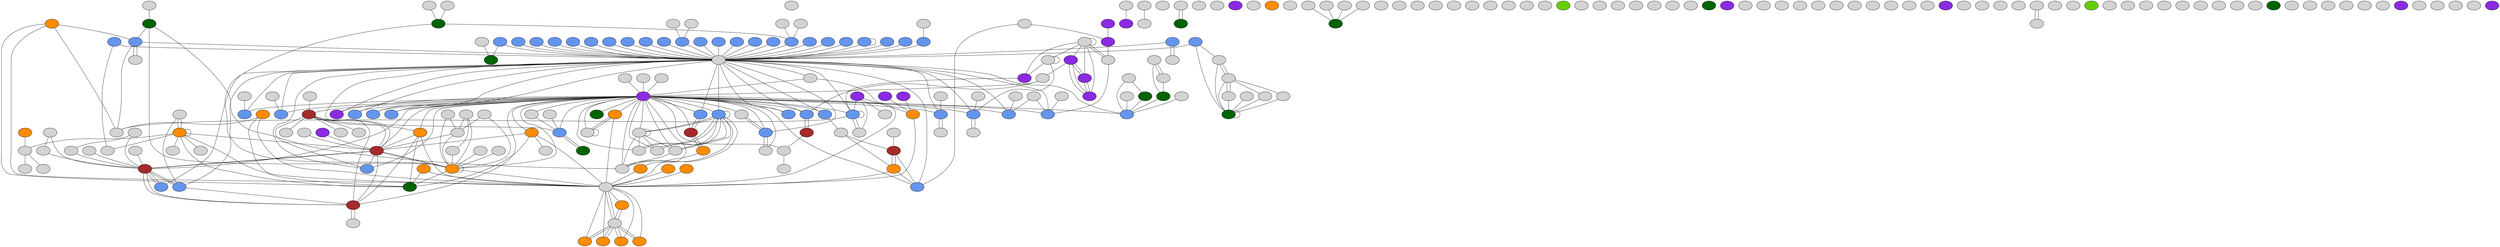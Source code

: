 graph MyWebKB {

	// Page nodes
	subgraph Pages {
		node[style=filled label=""]
		httpwwwcsutexaseduusersxfeng[fillcolor=cornflowerblue tooltip="httpwwwcsutexaseduusersxfeng (student)"]
		httpccwfccutexaseduignasigandiahtml[ tooltip="httpccwfccutexaseduignasigandiahtml"]
		httpwwwutexaseduteamweb[ tooltip="httpwwwutexaseduteamweb"]
		httpwwwcsutexaseduuserslin[fillcolor=darkorange tooltip="httpwwwcsutexaseduuserslin (faculty)"]
		httpwwwcsutexaseduusersdwipcspcsphtml[fillcolor=darkgreen tooltip="httpwwwcsutexaseduusersdwipcspcsphtml (course)"]
		httpwwwcsutexaseduusersrraj[fillcolor=cornflowerblue tooltip="httpwwwcsutexaseduusersrraj (student)"]
		httpwwwcsutexaseduusersdwipcsptashtml[ tooltip="httpwwwcsutexaseduusersdwipcsptashtml"]
		httpwwwhostccutexaseduresearchosp[ tooltip="httpwwwhostccutexaseduresearchosp"]
		httpwwwcsutexaseduuserssouther[fillcolor=blueviolet tooltip="httpwwwcsutexaseduuserssouther (department)"]
		httpwwwcsutexaseduusersmlitshtml[ tooltip="httpwwwcsutexaseduusersmlitshtml"]
		httpwwwcsutexaseduusersvlr[fillcolor=darkorange tooltip="httpwwwcsutexaseduusersvlr (faculty)"]
		httpwwwcsutexaseduuserskornerupquoteshtml[ tooltip="httpwwwcsutexaseduuserskornerupquoteshtml"]
		httpwwwcsutexaseduusersyufengjavahtml[ tooltip="httpwwwcsutexaseduusersyufengjavahtml"]
		httpwwwcsutexaseduuserscpgTempEstesterelhtml[ tooltip="httpwwwcsutexaseduuserscpgTempEstesterelhtml"]
		httpwwwcsutexaseduuserspawang[fillcolor=cornflowerblue tooltip="httpwwwcsutexaseduuserspawang (student)"]
		httpwwwcsutexaseduusersmlspeeduphtml[ tooltip="httpwwwcsutexaseduusersmlspeeduphtml"]
		httpwwwcsutexaseduusersdragoncsfantasm[ tooltip="httpwwwcsutexaseduusersdragoncsfantasm"]
		httpwwwcsutexaseduuserssawadaACLacldochtml[ tooltip="httpwwwcsutexaseduuserssawadaACLacldochtml"]
		httpwwwcsutexaseduuserszhuqingdancinghtml[ tooltip="httpwwwcsutexaseduuserszhuqingdancinghtml"]
		httpwwwcsutexaseduusersmlabstractshtml[ tooltip="httpwwwcsutexaseduusersmlabstractshtml"]
		httpwwwcsutexaseduusersxfengcstimetablehtml[ tooltip="httpwwwcsutexaseduusersxfengcstimetablehtml"]
		httpwwwcercutexasedu[fillcolor=blueviolet tooltip="httpwwwcercutexasedu (department)"]
		httpwwwcsutexaseduusersUTCSreportprofilessilberschatzhtml[fillcolor=darkorange tooltip="httpwwwcsutexaseduusersUTCSreportprofilessilberschatzhtml (faculty)"]
		httpwwwdlautexasedudeptsengl[fillcolor=blueviolet tooltip="httpwwwdlautexasedudeptsengl (department)"]
		httpwwwcsutexaseduusersdwipcsptalecdisschedulehtml[ tooltip="httpwwwcsutexaseduusersdwipcsptalecdisschedulehtml"]
		httpwwwcsutexaseduusersrhwang[fillcolor=cornflowerblue tooltip="httpwwwcsutexaseduusersrhwang (student)"]
		httpwwwcsutexaseduusersdahlin[fillcolor=darkorange tooltip="httpwwwcsutexaseduusersdahlin (faculty)"]
		httpwwwcsutexaseduusersnn[fillcolor=brown tooltip="httpwwwcsutexaseduusersnn (researchproject)"]
		httpwwwcsutexaseduusersshmavlsihtml[ tooltip="httpwwwcsutexaseduusersshmavlsihtml"]
		httpwwwcsutexaseduusersboyerstudentshtml[ tooltip="httpwwwcsutexaseduusersboyerstudentshtml"]
		httpwwwcsutexaseduusersUTCSreportprofilesjwerthhtml[fillcolor=darkorange tooltip="httpwwwcsutexaseduusersUTCSreportprofilesjwerthhtml (faculty)"]
		httputsccutexaseduyucoursesclientserverdirectoryhtml[ tooltip="httputsccutexaseduyucoursesclientserverdirectoryhtml"]
		httpwwwcsutexaseduusershyanbin[fillcolor=cornflowerblue tooltip="httpwwwcsutexaseduusershyanbin (student)"]
		httpwwwcsutexaseduusersdwipcspprogassnhtml[ tooltip="httpwwwcsutexaseduusersdwipcspprogassnhtml"]
		httpwwwcsutexaseduuserstaowanghtml[ tooltip="httpwwwcsutexaseduuserstaowanghtml"]
		httpwwwcsutexaseduusersmarkus[fillcolor=cornflowerblue tooltip="httpwwwcsutexaseduusersmarkus (student)"]
		httpwwwcsutexaseduusersdwipcsptaoffhrshtml[ tooltip="httpwwwcsutexaseduusersdwipcsptaoffhrshtml"]
		httpwwwcsutexaseduuserslamNRL[fillcolor=brown tooltip="httpwwwcsutexaseduuserslamNRL (researchproject)"]
		httpwwwcsutexaseduuserslavenderCSFalllecturesindexhtml[ tooltip="httpwwwcsutexaseduuserslavenderCSFalllecturesindexhtml"]
		httpwwwcsutexaseduuserslavenderCSFallhomeworkindexhtml[ tooltip="httpwwwcsutexaseduuserslavenderCSFallhomeworkindexhtml"]
		httpwwwcsutexasedudocsprogramshtml[ tooltip="httpwwwcsutexasedudocsprogramshtml"]
		httpwwwhostutexasedumapsmainoverview[ tooltip="httpwwwhostutexasedumapsmainoverview"]
		httpwwwcsutexaseduuserskharker[fillcolor=cornflowerblue tooltip="httpwwwcsutexaseduuserskharker (student)"]
		httpwwwcsutexaseduuserssyu[fillcolor=cornflowerblue tooltip="httpwwwcsutexaseduuserssyu (student)"]
		httpwwwcsutexaseduusershewett[fillcolor=cornflowerblue tooltip="httpwwwcsutexaseduusershewett (student)"]
		httpwwwcsutexaseduuserssvkakkad[fillcolor=cornflowerblue tooltip="httpwwwcsutexaseduuserssvkakkad (student)"]
		httpwwwcsutexaseduusersnnpagesconferencesconferenceshtml[ tooltip="httpwwwcsutexaseduusersnnpagesconferencesconferenceshtml"]
		httpwwwcsutexaseduuserspsp[fillcolor=brown tooltip="httpwwwcsutexaseduuserspsp (researchproject)"]
		httpwwwcsutexaseduusersml[fillcolor=brown tooltip="httpwwwcsutexaseduusersml (researchproject)"]
		httpwwwcsutexaseduusersclsy[fillcolor=cornflowerblue tooltip="httpwwwcsutexaseduusersclsy (student)"]
		httpwwwcsutexaseduusersnovakcskasghtml[ tooltip="httpwwwcsutexaseduusersnovakcskasghtml"]
		httpwwwticamutexasedu[fillcolor=blueviolet tooltip="httpwwwticamutexasedu (department)"]
		httpwwwcsutexaseduusersshma[fillcolor=cornflowerblue tooltip="httpwwwcsutexaseduusersshma (student)"]
		httpwwwcsutexaseduusersoguer[fillcolor=blueviolet tooltip="httpwwwcsutexaseduusersoguer (department)"]
		httpwwwcsutexaseduusersjyluochinesescenerysceneryhtml[ tooltip="httpwwwcsutexaseduusersjyluochinesescenerysceneryhtml"]
		httpwwwcsutexasedudocspublicationshtml[ tooltip="httpwwwcsutexasedudocspublicationshtml"]
		httpwwwcsutexaseduusersschwartzprojhtm[ tooltip="httpwwwcsutexaseduusersschwartzprojhtm"]
		httpwwwcsutexaseduuserssfkaplan[fillcolor=cornflowerblue tooltip="httpwwwcsutexaseduuserssfkaplan (student)"]
		httpwwwcsutexaseduusersrvdgbookhtml[ tooltip="httpwwwcsutexaseduusersrvdgbookhtml"]
		httpwwwcsutexaseduusersUTCSreportprofilesjeneveinhtml[fillcolor=darkorange tooltip="httpwwwcsutexaseduusersUTCSreportprofilesjeneveinhtml (faculty)"]
		httpwwwcsutexaseduusersbhanu[fillcolor=cornflowerblue tooltip="httpwwwcsutexaseduusersbhanu (student)"]
		httpwwwcsutexaseduuserszhouxiao[fillcolor=cornflowerblue tooltip="httpwwwcsutexaseduuserszhouxiao (student)"]
		httpwwwcsutexaseduusersmwbarnesTypeMappinghtml[ tooltip="httpwwwcsutexaseduusersmwbarnesTypeMappinghtml"]
		httpwwwhostccutexaseduadministrative[fillcolor=blueviolet tooltip="httpwwwhostccutexaseduadministrative (department)"]
		httpwwwcsutexaseduusersUTCSreportprofilesdijkstrahtml[fillcolor=darkorange tooltip="httpwwwcsutexaseduusersUTCSreportprofilesdijkstrahtml (faculty)"]
		httpwwwcsutexaseduuserslandrum[fillcolor=cornflowerblue tooltip="httpwwwcsutexaseduuserslandrum (student)"]
		httpwwwcsutexaseduuserskuipers[fillcolor=darkorange tooltip="httpwwwcsutexaseduuserskuipers (faculty)"]
		httpwwwcsutexasedudocspersonalhtml[ tooltip="httpwwwcsutexasedudocspersonalhtml"]
		httpwwwcsutexaseduusersyschoecgilsksa[ tooltip="httpwwwcsutexaseduusersyschoecgilsksa"]
		httpwwwcsutexaseduusershaizhoumovieshtml[ tooltip="httpwwwcsutexaseduusershaizhoumovieshtml"]
		httpwwwcsutexaseduusersemery[fillcolor=cornflowerblue tooltip="httpwwwcsutexaseduusersemery (student)"]
		httpwwwcsutexaseduuserskornerupcspohlexamples[ tooltip="httpwwwcsutexaseduuserskornerupcspohlexamples"]
		httpwwwcsutexaseduusersUTCSreportprofilesadalehtml[fillcolor=darkorange tooltip="httpwwwcsutexaseduusersUTCSreportprofilesadalehtml (faculty)"]
		httpwwwcsutexaseduusersqrroboticshtml[ tooltip="httpwwwcsutexaseduusersqrroboticshtml"]
		httpwwwutexasedugeneral[ tooltip="httpwwwutexasedugeneral"]
		httpwwwcsutexaseduuserswyleemyphdproposalabstracthtml[ tooltip="httpwwwcsutexaseduuserswyleemyphdproposalabstracthtml"]
		httpwwwcsutexaseduusersccp[fillcolor=cornflowerblue tooltip="httpwwwcsutexaseduusersccp (student)"]
		httpwwwcsutexaseduusersailab[fillcolor=brown tooltip="httpwwwcsutexaseduusersailab (researchproject)"]
		httpwwwcsutexaseduusersdragoncs[fillcolor=darkgreen tooltip="httpwwwcsutexaseduusersdragoncs (course)"]
		httpwwwcsutexasedudocsprofhtml[ tooltip="httpwwwcsutexasedudocsprofhtml"]
		httpwwwcsutexaseduusersrvdgstudentshtml[ tooltip="httpwwwcsutexaseduusersrvdgstudentshtml"]
		httpwwwcsutexaseduusersgunnelsOctindexhtml[ tooltip="httpwwwcsutexaseduusersgunnelsOctindexhtml"]
		httpwwwcsutexaseduuserschaputresumehtml[ tooltip="httpwwwcsutexaseduuserschaputresumehtml"]
		httpwwwcsutexaseduusersrvdgworkshophtml[ tooltip="httpwwwcsutexaseduusersrvdgworkshophtml"]
		httpwwwcsutexaseduuserskharkervitahtml[ tooltip="httpwwwcsutexaseduuserskharkervitahtml"]
		httpwwwcsutexaseduusersbrowne[fillcolor=darkorange tooltip="httpwwwcsutexaseduusersbrowne (faculty)"]
		httpwwwcsutexaseduuserscthomp[fillcolor=cornflowerblue tooltip="httpwwwcsutexaseduuserscthomp (student)"]
		httpwwwcsutexaseduusersndale[fillcolor=darkorange tooltip="httpwwwcsutexaseduusersndale (faculty)"]
		httpwwwcsutexaseduusersnovakcsturninhtml[ tooltip="httpwwwcsutexaseduusersnovakcsturninhtml"]
		httpwwwarlututexaseduitgwwwhomehtml[fillcolor=blueviolet tooltip="httpwwwarlututexaseduitgwwwhomehtml (department)"]
		httpwwwcsutexaseduusersnovakcsasghtml[ tooltip="httpwwwcsutexaseduusersnovakcsasghtml"]
		httpwwwcsutexaseduusersjbc[fillcolor=chartreuse3 tooltip="httpwwwcsutexaseduusersjbc (staff)"]
		httpwwwcsutexaseduusersrdbcsT[fillcolor=darkgreen tooltip="httpwwwcsutexaseduusersrdbcsT (course)"]
		httpwwwcsutexaseduusersnlacq[fillcolor=brown tooltip="httpwwwcsutexaseduusersnlacq (researchproject)"]
		httpwwwcsutexaseduuserskincaid[fillcolor=darkorange tooltip="httpwwwcsutexaseduuserskincaid (faculty)"]
		httpwwwmautexaseduusersbshultsATPvisitorshtml[ tooltip="httpwwwmautexaseduusersbshultsATPvisitorshtml"]
		httpwwwcsutexaseduusersnnstatsreportsindexhtml[ tooltip="httpwwwcsutexaseduusersnnstatsreportsindexhtml"]
		httpwwwcsutexaseduuserslavenderCS[fillcolor=darkgreen tooltip="httpwwwcsutexaseduuserslavenderCS (course)"]
		httpwwwcsutexaseduusersnovakphysicshtml[ tooltip="httpwwwcsutexaseduusersnovakphysicshtml"]
		httpwwwcsutexaseduusersybliu[fillcolor=cornflowerblue tooltip="httpwwwcsutexaseduusersybliu (student)"]
		httpwwwcsutexaseduusersdionisisexamplehtml[ tooltip="httpwwwcsutexaseduusersdionisisexamplehtml"]
		httpwwwcsutexaseduusersalmstrummypagesmentoringhtml[ tooltip="httpwwwcsutexaseduusersalmstrummypagesmentoringhtml"]
		httpwwwcsutexaseduuserscadsynthesishtml[ tooltip="httpwwwcsutexaseduuserscadsynthesishtml"]
		httpwwwcsutexaseduuserswyleeRobotGroupindexhtml[ tooltip="httpwwwcsutexaseduuserswyleeRobotGroupindexhtml"]
		httpwwwcsutexaseduuserscpgRTS[fillcolor=brown tooltip="httpwwwcsutexaseduuserscpgRTS (researchproject)"]
		httpwwwcsutexaseduusersnovakcgiunitsdemo[ tooltip="httpwwwcsutexaseduusersnovakcgiunitsdemo"]
		httpwwwcsutexaseduuserssuzycsptestroomhtml[ tooltip="httpwwwcsutexaseduuserssuzycsptestroomhtml"]
		httpwwwcsutexaseduusersdwipcsplectureshtml[ tooltip="httpwwwcsutexaseduusersdwipcsplectureshtml"]
		httpwwwcsutexaseduusersqrwhatsnewhtml[ tooltip="httpwwwcsutexaseduusersqrwhatsnewhtml"]
		httpwwwcsutexaseduusersmarcoabstracthtml[ tooltip="httpwwwcsutexaseduusersmarcoabstracthtml"]
		httpwwwcsutexaseduuserswyleerkretahtml[ tooltip="httpwwwcsutexaseduuserswyleerkretahtml"]
		httpwwwcsutexaseduuserswyleeguitarshtml[ tooltip="httpwwwcsutexaseduuserswyleeguitarshtml"]
		httpwwwcsutexaseduuserswyleeroverdescriptionhtml[ tooltip="httpwwwcsutexaseduuserswyleeroverdescriptionhtml"]
		httpwwwcsutexaseduuserswilsoncshtml[fillcolor=darkgreen tooltip="httpwwwcsutexaseduuserswilsoncshtml (course)"]
		httpwwwcsutexaseduusersgajit[fillcolor=cornflowerblue tooltip="httpwwwcsutexaseduusersgajit (student)"]
		httpwwwphutexasedu[fillcolor=blueviolet tooltip="httpwwwphutexasedu (department)"]
		httpwwwcsutexaseduuserskuipersagentshtml[ tooltip="httpwwwcsutexaseduuserskuipersagentshtml"]
		httpwwwcsutexaseduusershqliumyselfhtml[ tooltip="httpwwwcsutexaseduusershqliumyselfhtml"]
		httpwwwcsutexaseduusersmldolphinhtml[ tooltip="httpwwwcsutexaseduusersmldolphinhtml"]
		httpwwwcsutexaseduusersboyerplaceshtml[ tooltip="httpwwwcsutexaseduusersboyerplaceshtml"]
		httpwwwcsutexasedudocsuniversityhtml[ tooltip="httpwwwcsutexasedudocsuniversityhtml"]
		httpwwwmautexaseduusersbshults[ tooltip="httpwwwmautexaseduusersbshults"]
		httpwwwcsutexaseduuserslamNRLnetworksecurityhtml[ tooltip="httpwwwcsutexaseduuserslamNRLnetworksecurityhtml"]
		httpwwwcsutexaseduusersschwartzsoftwarehtm[ tooltip="httpwwwcsutexaseduusersschwartzsoftwarehtm"]
		httpwwwcsutexasedu[fillcolor=blueviolet tooltip="httpwwwcsutexasedu (department)"]
		httpwwwcsutexaseduusersxguoPhoto[ tooltip="httpwwwcsutexaseduusersxguoPhoto"]
		httpwwwcsutexaseduusersjadaircompoundhtml[ tooltip="httpwwwcsutexaseduusersjadaircompoundhtml"]
		httpwwwcsutexaseduusersyufengcshtml[fillcolor=darkgreen tooltip="httpwwwcsutexaseduusersyufengcshtml (course)"]
		httpwwwcsutexaseduusersagapito[fillcolor=cornflowerblue tooltip="httpwwwcsutexaseduusersagapito (student)"]
		httpdpwebdputexasedulibutnetcat[ tooltip="httpdpwebdputexasedulibutnetcat"]
		httpwwwcsutexaseduusersyau[fillcolor=cornflowerblue tooltip="httpwwwcsutexaseduusersyau (student)"]
		httpwwwcsutexaseduusersdhs[fillcolor=cornflowerblue tooltip="httpwwwcsutexaseduusersdhs (student)"]
		httpwwwcsutexaseduusersshmactlhtml[ tooltip="httpwwwcsutexaseduusersshmactlhtml"]
		httpwwwcsutexaseduusersestlinpubshtml[ tooltip="httpwwwcsutexaseduusersestlinpubshtml"]
		httpwwwcsutexaseduusersmarkjzentimerhtml[ tooltip="httpwwwcsutexaseduusersmarkjzentimerhtml"]
		httpwwwcsutexaseduusershqliufunhtml[ tooltip="httpwwwcsutexaseduusershqliufunhtml"]
		httpwwwcsutexaseduusersbayardo[fillcolor=cornflowerblue tooltip="httpwwwcsutexaseduusersbayardo (student)"]
		httpwwwcsutexaseduuserschuang[fillcolor=cornflowerblue tooltip="httpwwwcsutexaseduuserschuang (student)"]
		httpwwwcsutexaseduusersckwong[fillcolor=cornflowerblue tooltip="httpwwwcsutexaseduusersckwong (student)"]
		httpwwwcsutexaseduusersdastuartdashtml[ tooltip="httpwwwcsutexaseduusersdastuartdashtml"]
		httpwwwcsutexaseduusersshenoypapershtml[ tooltip="httpwwwcsutexaseduusersshenoypapershtml"]
		httpwwwcsutexaseduusersnovak[fillcolor=darkorange tooltip="httpwwwcsutexaseduusersnovak (faculty)"]
		httpwwwticamutexaseduGroupsCompositesindexhtml[ tooltip="httpwwwticamutexaseduGroupsCompositesindexhtml"]
		httpwwwcsutexaseduusersngkinterestshtml[ tooltip="httpwwwcsutexaseduusersngkinterestshtml"]
		httpwwwcsutexaseduusersrrajmischtml[ tooltip="httpwwwcsutexaseduusersrrajmischtml"]
		httpwwwcsutexaseduuserslamNRLmembershtml[ tooltip="httpwwwcsutexaseduuserslamNRLmembershtml"]
		httpwwwcsutexaseduuserseremolin[fillcolor=cornflowerblue tooltip="httpwwwcsutexaseduuserseremolin (student)"]
		httpwwwcsutexaseduuserslavenderstlindexhtml[ tooltip="httpwwwcsutexaseduuserslavenderstlindexhtml"]
		httpwwwcsutexaseduuserstumlinreshtml[ tooltip="httpwwwcsutexaseduuserstumlinreshtml"]
		httpwwwcsutexaseduusersson[fillcolor=cornflowerblue tooltip="httpwwwcsutexaseduusersson (student)"]
		httpwwwcsutexaseduusersboyercoursesbackupformalmethodshtml[ tooltip="httpwwwcsutexaseduusersboyercoursesbackupformalmethodshtml"]
		httpwwwcsutexasedudocsgradhtml[ tooltip="httpwwwcsutexasedudocsgradhtml"]
		httpwwwhostccutexasedunew[fillcolor=blueviolet tooltip="httpwwwhostccutexasedunew (department)"]
		httpwwwcsutexaseduusersnovakcskhtml[fillcolor=darkgreen tooltip="httpwwwcsutexaseduusersnovakcskhtml (course)"]
		httpwwwcsutexaseduuserssammycgispyonme[ tooltip="httpwwwcsutexaseduuserssammycgispyonme"]
		httpwwwcsutexaseduusersfussell[fillcolor=darkorange tooltip="httpwwwcsutexaseduusersfussell (faculty)"]
		httpwwwcsutexaseduuserssammy[fillcolor=cornflowerblue tooltip="httpwwwcsutexaseduuserssammy (student)"]
		httpwwwactlabutexasedu[fillcolor=blueviolet tooltip="httpwwwactlabutexasedu (department)"]
		httpwwwutexasedustudentslcm[fillcolor=blueviolet tooltip="httpwwwutexasedustudentslcm (department)"]
		httpwwwcsutexaseduusersrvdgconferencehtml[ tooltip="httpwwwcsutexaseduusersrvdgconferencehtml"]
		httpwwwcsutexaseduusershaizhoujobshtml[ tooltip="httpwwwcsutexaseduusershaizhoujobshtml"]
		httpwwwcsutexaseduusersvipin[fillcolor=cornflowerblue tooltip="httpwwwcsutexaseduusersvipin (student)"]
		httpwwwcsutexaseduusersndalestudenthtm[ tooltip="httpwwwcsutexaseduusersndalestudenthtm"]
		httpwwwcsutexaseduusersmarkng[fillcolor=cornflowerblue tooltip="httpwwwcsutexaseduusersmarkng (student)"]
		httpwwwcsutexaseduuserslam[fillcolor=darkorange tooltip="httpwwwcsutexaseduuserslam (faculty)"]
		httpwwwcsutexaseduusersvl[fillcolor=darkorange tooltip="httpwwwcsutexaseduusersvl (faculty)"]
		httpwwwcsutexaseduuserslavenderCSsocketindexhtml[ tooltip="httpwwwcsutexaseduuserslavenderCSsocketindexhtml"]
		httpwwwcsutexaseduuserswkmak[fillcolor=cornflowerblue tooltip="httpwwwcsutexaseduuserswkmak (student)"]
		httpwwwcsutexaseduuserschaputinterhtml[ tooltip="httpwwwcsutexaseduuserschaputinterhtml"]
		httpwwwcsutexaseduusersnovakcgivipdemo[ tooltip="httpwwwcsutexaseduusersnovakcgivipdemo"]
		httpcismbusutexaseducoursebaruafallcoursehtml[ tooltip="httpcismbusutexaseducoursebaruafallcoursehtml"]
		httpwwwcsutexaseduusersUTCSreportprofilesbrumfieldhtml[fillcolor=darkorange tooltip="httpwwwcsutexaseduusersUTCSreportprofilesbrumfieldhtml (faculty)"]
		httpwwwcsutexaseduusersnovakcgilispserver[ tooltip="httpwwwcsutexaseduusersnovakcgilispserver"]
		httpwwwcsutexaseduuserscorrel[fillcolor=cornflowerblue tooltip="httpwwwcsutexaseduuserscorrel (student)"]
		httpwwwcsutexaseduusersmoriarty[fillcolor=cornflowerblue tooltip="httpwwwcsutexaseduusersmoriarty (student)"]
		httpwwwcsutexaseduusersdionisismmdindexhtml[ tooltip="httpwwwcsutexaseduusersdionisismmdindexhtml"]
		httpwwwcsutexaseduusersalmstrumclassescsfall[fillcolor=darkgreen tooltip="httpwwwcsutexaseduusersalmstrumclassescsfall (course)"]
		httpwwwcsutexaseduuserssuzycspproglabhtml[ tooltip="httpwwwcsutexaseduuserssuzycspproglabhtml"]
		httpwwwcsutexaseduuserskharkerinfohtml[ tooltip="httpwwwcsutexaseduuserskharkerinfohtml"]
		httpwwwcsutexaseduusersnovakcgidrawdemo[ tooltip="httpwwwcsutexaseduusersnovakcgidrawdemo"]
		httpwwwcsutexaseduuserszhuqinginternethtml[ tooltip="httpwwwcsutexaseduuserszhuqinginternethtml"]
		httpwwwcsutexaseduuserszhuqingbeijinghtml[ tooltip="httpwwwcsutexaseduuserszhuqingbeijinghtml"]
		httpmochaeceutexasedugustavo[ tooltip="httpmochaeceutexasedugustavo"]
		httpwwwhostotsutexaseduethernetethernethomehtml[ tooltip="httpwwwhostotsutexaseduethernetethernethomehtml"]
		httpwwwcsutexaseduuserspkn[fillcolor=chartreuse3 tooltip="httpwwwcsutexaseduuserspkn (staff)"]
		httpwwwcsutexaseduusersxfengcscshtml[fillcolor=darkgreen tooltip="httpwwwcsutexaseduusersxfengcscshtml (course)"]
		httpwwwcsutexaseduusersnovakcshtml[fillcolor=darkgreen tooltip="httpwwwcsutexaseduusersnovakcshtml (course)"]
		httpwwwcsutexaseduusersemmawu[fillcolor=cornflowerblue tooltip="httpwwwcsutexaseduusersemmawu (student)"]
		httpwwwcsutexaseduusershqliucshtml[fillcolor=darkgreen tooltip="httpwwwcsutexaseduusershqliucshtml (course)"]
		httpwwwcsutexaseduusersnlacqproppapershtml[ tooltip="httpwwwcsutexaseduusersnlacqproppapershtml"]
		httpwwwcsutexaseduusersluxuecshtml[ tooltip="httpwwwcsutexaseduusersluxuecshtml"]
		httpwwwcsutexaseduusersfusselllabhtml[ tooltip="httpwwwcsutexaseduusersfusselllabhtml"]
		httpwwwcsutexaseduusersalmstrumcsedwelcomehtml[ tooltip="httpwwwcsutexaseduusersalmstrumcsedwelcomehtml"]
		httpwwwmautexaseduusersghrist[ tooltip="httpwwwmautexaseduusersghrist"]
		httpwwwcsutexasedudocsalumnihtml[ tooltip="httpwwwcsutexasedudocsalumnihtml"]
		httpwwwcsutexaseduusersnovakunitshtml[ tooltip="httpwwwcsutexaseduusersnovakunitshtml"]
		httpwwwcsutexaseduusershiep[fillcolor=cornflowerblue tooltip="httpwwwcsutexaseduusershiep (student)"]
		httpwwwcsutexaseduusersmlneitherhtml[ tooltip="httpwwwcsutexaseduusersmlneitherhtml"]
		httpwwwcsutexaseduusersdahlinClassesWebOSreadinghtml[ tooltip="httpwwwcsutexaseduusersdahlinClassesWebOSreadinghtml"]
		httpwwwcsutexaseduuserszhuqingchinahtml[ tooltip="httpwwwcsutexaseduuserszhuqingchinahtml"]
		httpwwwcsutexaseduuserssakcrechtml[ tooltip="httpwwwcsutexaseduuserssakcrechtml"]
		httpwwwcsutexaseduusersnnpagesalumnialumnihtml[ tooltip="httpwwwcsutexaseduusersnnpagesalumnialumnihtml"]
		httpwwwcsutexaseduusersmarkjpapershtml[ tooltip="httpwwwcsutexaseduusersmarkjpapershtml"]
		httpwwwcsutexaseduusersnovakpapershtml[ tooltip="httpwwwcsutexaseduusersnovakpapershtml"]
		httpwwwhostccutexaseduresearchpropdevindexhtml[fillcolor=blueviolet tooltip="httpwwwhostccutexaseduresearchpropdevindexhtml (department)"]
		httpwwwdlautexasedudeptsphilosophyfacultycauseymainhtml[ tooltip="httpwwwdlautexasedudeptsphilosophyfacultycauseymainhtml"]
		httpwwwcsutexaseduusersrtandfrhtml[ tooltip="httpwwwcsutexaseduusersrtandfrhtml"]
		httpwwwcsutexaseduusersnnpagesarchivesarchiveshtml[ tooltip="httpwwwcsutexaseduusersnnpagesarchivesarchiveshtml"]
		ftpftpcsutexasedupubgarbage[ tooltip="ftpftpcsutexasedupubgarbage"]
		httpwwwcsutexaseduuserskorneruparianerephtml[ tooltip="httpwwwcsutexaseduuserskorneruparianerephtml"]
		httpwwwcsutexaseduusersvlteachingdescriptionLhtml[ tooltip="httpwwwcsutexaseduusersvlteachingdescriptionLhtml"]
		httpwwwcsutexaseduusershewettlocatehtml[ tooltip="httpwwwcsutexaseduusershewettlocatehtml"]
		httpwwwcsutexaseduuserssriram[fillcolor=cornflowerblue tooltip="httpwwwcsutexaseduuserssriram (student)"]
		httpwwwcsutexaseduusershqliu[fillcolor=cornflowerblue tooltip="httpwwwcsutexaseduusershqliu (student)"]
		httpccwfccutexaseduhksa[ tooltip="httpccwfccutexaseduhksa"]
		httpwwwutexasedustudentorgs[fillcolor=blueviolet tooltip="httpwwwutexasedustudentorgs (department)"]
		httpwwwcsutexaseduuserschaputcatchhtml[ tooltip="httpwwwcsutexaseduuserschaputcatchhtml"]
		httpwwwcsutexaseduusersecamahor[fillcolor=cornflowerblue tooltip="httpwwwcsutexaseduusersecamahor (student)"]
		httpwwwcsutexaseduusersmooneyai[fillcolor=darkgreen tooltip="httpwwwcsutexaseduusersmooneyai (course)"]
		httpwwwcsutexaseduusersmltheoryrevhtml[ tooltip="httpwwwcsutexaseduusersmltheoryrevhtml"]
		httpwwwcsutexaseduuserssfkaplancshtml[ tooltip="httpwwwcsutexaseduuserssfkaplancshtml"]
		httpwwwcsutexaseduusersotu[fillcolor=cornflowerblue tooltip="httpwwwcsutexaseduusersotu (student)"]
		httpwwwcsutexaseduusersmarkjsomersethtml[ tooltip="httpwwwcsutexaseduusersmarkjsomersethtml"]
		httpwwwcsutexaseduuserslorenzoprivateMariamariahtml[ tooltip="httpwwwcsutexaseduuserslorenzoprivateMariamariahtml"]
		httpwwwhostccutexasedusearch[fillcolor=blueviolet tooltip="httpwwwhostccutexasedusearch (department)"]
		httpwwwcsutexaseduuserstaowang[fillcolor=cornflowerblue tooltip="httpwwwcsutexaseduuserstaowang (student)"]
		httpwwwcsutexaseduuserssowmya[fillcolor=cornflowerblue tooltip="httpwwwcsutexaseduuserssowmya (student)"]
		httpwwwcsutexaseduusersUTCSreportprofilesbledsoehtml[fillcolor=darkorange tooltip="httpwwwcsutexaseduusersUTCSreportprofilesbledsoehtml (faculty)"]
		httpwwwmautexaseduusersbshultsATPbledsoestudshtml[ tooltip="httpwwwmautexaseduusersbshultsATPbledsoestudshtml"]
		httpwwwcsutexaseduuserskharkerradiohtml[ tooltip="httpwwwcsutexaseduuserskharkerradiohtml"]
		httpwwwcsutexaseduuserssriramothersiteshtml[ tooltip="httpwwwcsutexaseduuserssriramothersiteshtml"]
		httpwwwcsutexaseduusersmarkngpointshtml[ tooltip="httpwwwcsutexaseduusersmarkngpointshtml"]
		httpwwwcsutexaseduuserssyuresumehtml[ tooltip="httpwwwcsutexaseduuserssyuresumehtml"]
		httpwwwcsutexaseduuserssuzycspindexhtml[fillcolor=darkgreen tooltip="httpwwwcsutexaseduuserssuzycspindexhtml (course)"]
		httpwwwcsutexaseduuserskharkerlinuxhtml[ tooltip="httpwwwcsutexaseduuserskharkerlinuxhtml"]
		httpwwwcsutexaseduusershaizhou[fillcolor=cornflowerblue tooltip="httpwwwcsutexaseduusershaizhou (student)"]
		httpwwwcsutexaseduusersnovakcsexamhtml[ tooltip="httpwwwcsutexaseduusersnovakcsexamhtml"]
		httpwwwcsutexaseduusersristo[fillcolor=darkorange tooltip="httpwwwcsutexaseduusersristo (faculty)"]
		httpwwwhostccutexaseduresearchvpnewshtml[ tooltip="httpwwwhostccutexaseduresearchvpnewshtml"]
		httpwwwcsutexaseduuserslesssloganhtml[ tooltip="httpwwwcsutexaseduuserslesssloganhtml"]
		httpwwwcsutexaseduusersmadhukar[fillcolor=cornflowerblue tooltip="httpwwwcsutexaseduusersmadhukar (student)"]
		httpwwwutexaseduconsnsplace[ tooltip="httpwwwutexaseduconsnsplace"]
		httpwwwcsutexaseduusersnimarresumehtml[ tooltip="httpwwwcsutexaseduusersnimarresumehtml"]
		httpwwwcsutexaseduusersanthony[fillcolor=cornflowerblue tooltip="httpwwwcsutexaseduusersanthony (student)"]
		httpwwwcsutexaseduusersdwipcspprogsolhtml[ tooltip="httpwwwcsutexaseduusersdwipcspprogsolhtml"]
		httpwwwcsutexaseduusersUTCSreportprofiles[ tooltip="httpwwwcsutexaseduusersUTCSreportprofiles"]
		httpwwwcsutexaseduusersdane[fillcolor=cornflowerblue tooltip="httpwwwcsutexaseduusersdane (student)"]
		httpwwwcsutexaseduuserskharkerresumehtml[ tooltip="httpwwwcsutexaseduuserskharkerresumehtml"]
		httpwwwcsutexaseduuserslesspeoplehtml[ tooltip="httpwwwcsutexaseduuserslesspeoplehtml"]
		httpwwwcsutexaseduusersdwip[fillcolor=cornflowerblue tooltip="httpwwwcsutexaseduusersdwip (student)"]
		httputsccutexaseduhellasindexhtml[fillcolor=blueviolet tooltip="httputsccutexaseduhellasindexhtml (department)"]
		httpwwwcsutexaseduusersyufengmpegindexhtml[ tooltip="httpwwwcsutexaseduusersyufengmpegindexhtml"]
		httpwwwcsutexaseduusersjbednarpapershtml[ tooltip="httpwwwcsutexaseduusersjbednarpapershtml"]
		httpwwwcsutexaseduusersgunnelsNonTransposeindexhtml[ tooltip="httpwwwcsutexaseduusersgunnelsNonTransposeindexhtml"]
		httpwwwcsutexaseduusersyufeng[fillcolor=cornflowerblue tooltip="httpwwwcsutexaseduusersyufeng (student)"]
		httpwwwcsutexaseduuserslwerth[fillcolor=darkorange tooltip="httpwwwcsutexaseduuserslwerth (faculty)"]
		httpwwwcsutexaseduusersmisra[fillcolor=darkorange tooltip="httpwwwcsutexaseduusersmisra (faculty)"]
		httpwwwcsutexaseduusersluxue[fillcolor=cornflowerblue tooltip="httpwwwcsutexaseduusersluxue (student)"]
		httpwwwcsutexaseduusersrvdgschedulehtml[ tooltip="httpwwwcsutexaseduusersrvdgschedulehtml"]
		httpwwwutexasedumapsmainbuildingstayhtml[fillcolor=blueviolet tooltip="httpwwwutexasedumapsmainbuildingstayhtml (department)"]
		httpwwwcsutexaseduusersyufengwinhtml[ tooltip="httpwwwcsutexaseduusersyufengwinhtml"]
		httpwwwcsutexaseduusersqrpapersQRhtml[ tooltip="httpwwwcsutexaseduusersqrpapersQRhtml"]
		httpwwwcsutexaseduusershewettresearchhtml[ tooltip="httpwwwcsutexaseduusershewettresearchhtml"]
		httpwwwcsutexaseduuserstwangcsg[ tooltip="httpwwwcsutexaseduuserstwangcsg"]
		httpwwwcsutexaseduuserssfkaplanpgphtml[ tooltip="httpwwwcsutexaseduuserssfkaplanpgphtml"]
		httpwwwmautexasedu[fillcolor=blueviolet tooltip="httpwwwmautexasedu (department)"]
		httpwwwcsutexaseduusersdastuartplacesvideohtml[ tooltip="httpwwwcsutexaseduusersdastuartplacesvideohtml"]
	}

	// LinkTo edges
	httpwwwcsutexaseduusersvl--httpwwwcsutexaseduusersrdbcsT
	httpwwwcsutexaseduuserstaowang--httpwwwcsutexasedudocsgradhtml
	httpwwwcsutexaseduusersvlr--httpwwwcsutexasedudocsprofhtml
	httpwwwticamutexaseduGroupsCompositesindexhtml--httpwwwcsutexaseduusersemery
	httpwwwhostutexasedumapsmainoverview--httpwwwhostutexasedumapsmainoverview
	httpwwwcsutexaseduusersfussell--httpwwwcsutexasedudocsprofhtml
	httpwwwcercutexasedu--httpwwwcsutexaseduusersfussell
	httpwwwcsutexasedu--httpwwwcsutexaseduuserssyu
	httpwwwcsutexaseduuserslandrum--httpwwwcsutexasedudocsgradhtml
	httpwwwcsutexasedu--httpwwwcsutexaseduusersmarkus
	httpwwwcsutexasedudocsprofhtml--httpwwwcsutexaseduusersUTCSreportprofiles
	httpwwwcsutexaseduusersdwipcsptaoffhrshtml--httpwwwcsutexaseduusersdwipcsptashtml
	httpwwwcsutexasedudocsprofhtml--httpwwwcsutexaseduusersUTCSreportprofilessilberschatzhtml
	httpwwwcsutexaseduusersnovakcshtml--httpwwwcsutexaseduusersnovak
	httpwwwcsutexasedudocsprofhtml--httpwwwcsutexasedudocspersonalhtml
	httpwwwcsutexaseduusersailab--httpwwwcsutexaseduusersnlacq
	httpwwwcsutexaseduuserskuipers--httpwwwcsutexaseduuserskuipers
	httpwwwcsutexaseduuserssuzycspproglabhtml--httpwwwcsutexaseduuserssuzycsptestroomhtml
	httpwwwcsutexasedu--httpwwwcsutexaseduuserssriram
	httpwwwcsutexaseduusersristo--httpwwwcsutexaseduusersnlacq
	httpwwwcsutexaseduusersdwipcsptalecdisschedulehtml--httpwwwcsutexaseduusersdwipcsptashtml
	httpwwwcsutexasedudocspublicationshtml--httpwwwcsutexasedu
	httpwwwcsutexaseduuserslin--httpwwwcsutexasedudocsprofhtml
	httpwwwcsutexasedu--httpwwwcsutexaseduusersccp
	httpwwwhostccutexasedusearch--httpwwwhostccutexaseduadministrative
	httpwwwcsutexaseduuserssfkaplan--httpwwwcsutexasedudocsgradhtml
	httpwwwcsutexaseduusersmarkngpointshtml--httpwwwcsutexaseduusersmarkng
	httpwwwcsutexaseduusersnn--httpwwwcsutexaseduusersnnpagesarchivesarchiveshtml
	httpwwwcsutexaseduusersdwip--httpwwwcsutexasedudocsgradhtml
	httpwwwcsutexaseduusersnovak--httpwwwcsutexaseduusersnovak
	httpwwwcsutexaseduusersmldolphinhtml--httpwwwcsutexaseduusersml
	httpwwwcsutexaseduuserskharker--httpwwwcsutexaseduuserskharkerinfohtml
	httpwwwcsutexaseduuserssammy--httpwwwcsutexasedudocsgradhtml
	httpwwwcsutexaseduusersrraj--httpwwwcsutexasedudocsgradhtml
	httpwwwcsutexaseduusersnovakpapershtml--httpwwwcsutexaseduusersnovakphysicshtml
	httpwwwcsutexaseduusersnovakcshtml--httpwwwcsutexaseduusershiep
	httpwwwcsutexaseduuserspsp--httpwwwcsutexaseduusersmarkus
	httpwwwcsutexaseduuserskuipers--httpwwwcsutexaseduusersqrroboticshtml
	httpwwwcsutexaseduuserslin--httpwwwcsutexaseduuserssammy
	httpwwwcsutexaseduusersUTCSreportprofilesjeneveinhtml--httpwwwcsutexaseduusersUTCSreportprofiles
	httpwwwcsutexaseduusersyufengwinhtml--httpwwwcsutexaseduusersyufeng
	httpwwwcsutexaseduuserssfkaplan--httpwwwcsutexaseduuserssfkaplancshtml
	httpwwwcsutexaseduuserskuipersagentshtml--httpwwwcsutexaseduuserscthomp
	httpwwwcsutexaseduuserssfkaplancshtml--httpwwwcsutexaseduuserssfkaplan
	httpwwwcsutexaseduuserseremolin--httpwwwcsutexaseduusersqrroboticshtml
	httpwwwcsutexaseduuserskharkerinfohtml--httpwwwcsutexaseduuserskharkerresumehtml
	httpwwwcsutexaseduusersluxuecshtml--httpwwwcsutexaseduusersluxue
	httpwwwcsutexaseduusersmarkng--httpwwwcsutexaseduusersmarkngpointshtml
	httpwwwcsutexaseduusersmlabstractshtml--httpwwwcsutexaseduusersml
	httpwwwhostutexasedumapsmainoverview--httpwwwcsutexaseduuserssyu
	httpwwwcsutexaseduusersnovak--httpwwwcsutexaseduusersailab
	httpwwwcsutexaseduusershewettresearchhtml--httpwwwcsutexaseduusershewett
	httpwwwcsutexaseduusersnovakcgivipdemo--httpwwwcsutexaseduusersnovakphysicshtml
	httpwwwcsutexaseduusersbayardo--httpwwwcsutexasedudocsgradhtml
	httpwwwcsutexaseduusersrhwang--httpwwwcsutexaseduuserscpgRTS
	httpwwwcsutexaseduusersrrajmischtml--httpwwwcsutexaseduusersrraj
	httpwwwcsutexaseduusersdahlin--httpwwwcsutexaseduuserslesspeoplehtml
	httpwwwcsutexaseduuserskharker--httpwwwcsutexaseduuserskharker
	httpwwwcsutexasedu--httpwwwcsutexaseduusersndale
	httpwwwhostccutexaseduadministrative--httpwwwhostccutexasedunew
	httpwwwcsutexaseduusersnovakcsasghtml--httpwwwcsutexaseduusersnovakcshtml
	httpwwwcsutexaseduuserslam--httpwwwcsutexasedudocsprofhtml
	httpwwwcsutexaseduusersnlacqproppapershtml--httpwwwcsutexaseduusersnlacq
	httpwwwcsutexaseduusersnovakpapershtml--httpwwwcsutexaseduusersnovak
	httpwwwcsutexaseduusersUTCSreportprofiles--httpwwwcsutexaseduusersUTCSreportprofilesbrumfieldhtml
	httpwwwcsutexasedu--httpwwwcsutexaseduusershaizhou
	httpwwwcsutexaseduusersbhanu--httpwwwcsutexasedudocsgradhtml
	httpwwwutexaseduteamweb--httpwwwhostccutexaseduadministrative
	httpwwwcsutexaseduuserskharkervitahtml--httpwwwcsutexaseduuserskharker
	httpwwwcsutexaseduusersxfengcstimetablehtml--httpwwwcsutexaseduusersxfengcscshtml
	httpwwwcsutexaseduuserszhuqingchinahtml--httpwwwcsutexaseduuserszhuqingbeijinghtml
	httpwwwticamutexasedu--httpwwwcsutexaseduusersrvdgworkshophtml
	httpwwwcsutexaseduuserssyuresumehtml--httpwwwcsutexaseduuserssyu
	httpwwwcsutexaseduusersgajit--httpwwwcsutexaseduusersxfengcscshtml
	httpwwwcsutexaseduusershaizhoujobshtml--httpwwwcsutexaseduusershaizhou
	httpwwwcsutexaseduuserskharker--httpwwwcsutexaseduuserskharkervitahtml
	httpwwwcsutexasedu--httpwwwcsutexaseduusersemery
	httpwwwcsutexaseduusersshma--httpwwwcsutexaseduusersshmavlsihtml
	httpwwwcsutexaseduusersmarkus--httpwwwcsutexasedudocsgradhtml
	httpwwwcsutexaseduuserskharkervitahtml--httpwwwcsutexaseduuserskharkerresumehtml
	httpwwwcsutexaseduusersckwong--httpwwwcsutexasedudocsgradhtml
	httpwwwcsutexaseduusersnovakcgidrawdemo--httpwwwcsutexaseduusersnovak
	httpwwwcsutexaseduusersnovakcskasghtml--httpwwwcsutexaseduusersnovakcskhtml
	httpwwwcsutexaseduusersnn--httpwwwcsutexaseduusersnnpagesalumnialumnihtml
	httpwwwcsutexaseduuserssriram--httpwwwcsutexasedudocsgradhtml
	httpwwwutexaseduteamweb--httpwwwhostutexasedumapsmainoverview
	httpwwwcsutexaseduuserspsp--httpwwwcsutexaseduusersmisra
	httpwwwcsutexaseduuserszhouxiao--httpwwwcsutexasedudocsgradhtml
	httpwwwcsutexasedu--httpwwwcsutexaseduuserslwerth
	httpwwwcsutexaseduusersailab--httpwwwcsutexaseduusersnn
	httpwwwcsutexasedudocspersonalhtml--httpwwwcsutexasedu
	httpwwwcsutexaseduusersagapito--httpwwwcsutexasedudocsgradhtml
	httpwwwcsutexaseduusersvlr--httpwwwcsutexaseduusersrdbcsT
	httpwwwcsutexaseduuserskuipers--httpwwwcsutexaseduusersqrpapersQRhtml
	httpwwwcsutexaseduuserskuipers--httpwwwcsutexaseduusersqrwhatsnewhtml
	httpwwwcsutexaseduusersndalestudenthtm--httpwwwcsutexaseduusersndalestudenthtm
	httpwwwmautexaseduusersbshults--httpwwwmautexaseduusersbshultsATPvisitorshtml
	httpwwwcsutexaseduusersemery--httpwwwcsutexasedudocsgradhtml
	httpwwwcsutexaseduusersnn--httpwwwcsutexaseduusersailab
	httpccwfccutexaseduhksa--httpwwwcsutexaseduusersckwong
	httpwwwcsutexaseduuserskharker--httpwwwcsutexasedudocsgradhtml
	httpwwwcsutexaseduuserschuang--httpwwwcsutexasedudocsgradhtml
	httpwwwcsutexaseduuserslavenderCSsocketindexhtml--httpwwwcsutexaseduuserslavenderCS
	httpwwwcsutexaseduuserssowmya--httpwwwcsutexasedudocsgradhtml
	httpwwwcsutexasedu--httpwwwcsutexaseduuserskharkervitahtml
	httpwwwcsutexaseduusershqliu--httpwwwcsutexasedudocsgradhtml
	httpwwwcsutexaseduusersdwipcsptaoffhrshtml--httpwwwcsutexaseduusersdwipcspcsphtml
	httpwwwcsutexaseduusersyufeng--httpwwwcsutexasedudocsgradhtml
	httpwwwcsutexaseduuserskuipers--httpwwwcsutexasedudocsprofhtml
	httpwwwcsutexaseduusersailab--httpwwwcsutexaseduusersml
	httpwwwcsutexasedu--httpwwwcsutexaseduusersristo
	httpwwwcsutexaseduuserssriramothersiteshtml--httpwwwcsutexaseduuserssriram
	httpwwwutexaseduteamweb--httpwwwutexasedugeneral
	httpwwwcsutexaseduusersml--httpwwwcsutexaseduuserscthomp
	httpwwwcsutexaseduusershqliucshtml--httpwwwcsutexaseduusershqliu
	httpwwwcsutexaseduusershewett--httpwwwcsutexasedudocsgradhtml
	httpwwwcsutexaseduuserssowmya--httpwwwcsutexaseduusersml
	httpwwwcsutexasedudocsgradhtml--httpwwwcsutexasedudocspersonalhtml
	httpwwwcsutexaseduusersoguer--httpwwwcsutexasedudocsgradhtml
	httpwwwcsutexaseduuserssfkaplanpgphtml--httpwwwcsutexaseduuserssfkaplan
	httpwwwcsutexaseduuserstaowanghtml--httpwwwcsutexaseduuserssyu
	httpwwwticamutexasedu--httpwwwticamutexaseduGroupsCompositesindexhtml
	httpwwwcsutexaseduusersmlspeeduphtml--httpwwwcsutexaseduusersml
	httpwwwcsutexaseduusersnn--httpwwwcsutexaseduusersristo
	httpwwwcsutexaseduusersristo--httpwwwcsutexaseduusersailab
	httpwwwcsutexaseduusersdahlin--httpwwwcsutexaseduusersrdbcsT
	httpwwwcsutexasedu--httpwwwcsutexaseduusersluxue
	httpwwwcsutexaseduusersnovak--httpwwwcsutexasedudocsprofhtml
	httpwwwcsutexaseduuserspawang--httpwwwcsutexasedudocsgradhtml
	httpwwwcsutexasedu--httpwwwcsutexaseduuserskharkerinfohtml
	httpwwwcsutexaseduusersnovakphysicshtml--httpwwwcsutexaseduusersnovak
	httpwwwhostutexasedumapsmainoverview--httpwwwutexasedumapsmainbuildingstayhtml
	httpwwwcsutexaseduusersnovakcgiunitsdemo--httpwwwcsutexaseduusersnovak
	httpwwwhostccutexasedusearch--httpwwwhostccutexasedunew
	httpwwwcsutexasedu--httpwwwcsutexaseduusersnovak
	httpwwwcsutexaseduusersmltheoryrevhtml--httpwwwcsutexaseduusersmlneitherhtml
	httpwwwcsutexaseduusersshmactlhtml--httpwwwcsutexaseduusersshma
	httpwwwcsutexaseduusersson--httpwwwcsutexasedudocsgradhtml
	httpwwwcsutexasedudocsuniversityhtml--httpwwwcsutexaseduusersrhwang
	httpwwwcsutexaseduusersshmavlsihtml--httpwwwcsutexaseduusersshma
	httpwwwcsutexaseduusershyanbin--httpwwwcsutexasedudocsgradhtml
	httpwwwcsutexaseduuserskorneruparianerephtml--httpwwwcsutexaseduuserskornerupquoteshtml
	httpwwwcsutexaseduusersyau--httpwwwcsutexasedudocsgradhtml
	httpwwwcsutexasedu--httpwwwcsutexaseduuserspsp
	httpwwwcsutexaseduuserslamNRL--httpwwwcsutexaseduusersckwong
	httpwwwcsutexaseduuserswkmak--httpwwwcsutexasedudocsgradhtml
	httpwwwcsutexaseduuserscthomp--httpwwwcsutexaseduusersml
	httpwwwcsutexaseduusersnovakcgivipdemo--httpwwwcsutexaseduusersnovak
	httpwwwcsutexaseduusersvl--httpwwwcsutexaseduusersvlteachingdescriptionLhtml
	httpwwwcsutexaseduusersdastuartdashtml--httpwwwcsutexaseduusersdastuartplacesvideohtml
	httpwwwcsutexaseduusersrhwang--httpwwwcsutexasedudocsgradhtml
	httpwwwcsutexasedu--httpwwwcsutexaseduusersyufeng
	httpwwwcsutexaseduusersnovakcsturninhtml--httpwwwcsutexaseduusersnovakcshtml
	httpwwwcsutexaseduusersxfeng--httpwwwcsutexasedudocsgradhtml
	httpwwwcsutexaseduusershewettlocatehtml--httpwwwcsutexaseduusershewett
	httpwwwcsutexaseduusersUTCSreportprofilessilberschatzhtml--httpwwwcsutexaseduusersUTCSreportprofiles
	httpwwwcsutexaseduusersanthony--httpwwwcsutexasedudocsgradhtml
	httpwwwcsutexaseduusersUTCSreportprofilesdijkstrahtml--httpwwwcsutexaseduusersUTCSreportprofiles
	httpwwwutexaseduteamweb--httpwwwutexasedumapsmainbuildingstayhtml
	httpwwwhostccutexasedusearch--httpwwwcsutexasedudocsuniversityhtml
	httpwwwcsutexaseduusersmlitshtml--httpwwwcsutexaseduusersml
	httpwwwcsutexasedu--httpwwwcsutexaseduusersyau
	httpwwwcsutexaseduusersdwipcsptashtml--httpwwwcsutexaseduusersdwipcspprogsolhtml
	httpwwwcsutexaseduuserslam--httpwwwcsutexaseduusersckwong
	httpwwwcsutexaseduusersdwip--httpwwwcsutexaseduusersdwipcsptaoffhrshtml
	httpwwwcsutexasedu--httpwwwcsutexaseduusersrhwang
	httpwwwcsutexaseduusersybliu--httpwwwcsutexasedudocsgradhtml
	httpwwwcsutexaseduuserssuzycsptestroomhtml--httpwwwcsutexaseduuserssuzycspproglabhtml
	httpwwwcsutexaseduusersnnstatsreportsindexhtml--httpwwwcsutexaseduusersnn
	httpwwwhostccutexaseduadministrative--httpwwwhostccutexasedusearch
	httpwwwcsutexasedu--httpwwwcsutexaseduusersoguer
	httpwwwcsutexaseduusersndalestudenthtm--httpwwwcsutexaseduusersndale
	httpwwwcsutexaseduusersdwip--httpwwwcsutexaseduusersdwipcspcsphtml
	httpwwwcsutexaseduuserslavenderstlindexhtml--httpwwwcsutexaseduuserslavenderCS
	httpwwwcsutexaseduusersmlspeeduphtml--httpwwwcsutexaseduusersmldolphinhtml
	httpwwwcsutexaseduusersvipin--httpwwwcsutexasedudocsgradhtml
	httpwwwcsutexaseduuserskharkerresumehtml--httpwwwcsutexaseduuserskharker
	httpwwwcsutexaseduusersdwipcsplectureshtml--httpwwwcsutexaseduusersdwipcspcsphtml
	httpwwwcsutexaseduusersailab--httpwwwcsutexaseduusersnovak
	httpwwwcsutexaseduuserssyu--httpwwwcsutexaseduuserstaowanghtml
	httpwwwcsutexasedu--httpwwwcsutexaseduusersbayardo
	httpwwwcsutexasedu--httpwwwcsutexaseduusersndalestudenthtm
	httpwwwcsutexaseduuserskharker--httpwwwcsutexaseduuserskharkerresumehtml
	httpwwwcsutexasedudocsalumnihtml--httpwwwcsutexasedu
	httpwwwcsutexaseduusersUTCSreportprofiles--httpwwwcsutexasedudocsprofhtml
	httpwwwcsutexaseduuserslin--httpwwwcsutexaseduuserslesspeoplehtml
	httpwwwticamutexasedu--httpwwwcsutexaseduusersfussell
	httpwwwcsutexaseduusersdhs--httpwwwcsutexasedudocsgradhtml
	httpwwwutexasedumapsmainbuildingstayhtml--httpwwwcsutexaseduusersemery
	httpwwwarlututexaseduitgwwwhomehtml--httpwwwcsutexaseduusersfussell
	httpwwwcsutexaseduusersclsy--httpwwwcsutexasedudocsgradhtml
	httpwwwcsutexaseduusersdane--httpwwwcsutexasedudocsgradhtml
	httpwwwticamutexasedu--httpwwwcsutexaseduusersemery
	httpwwwcsutexaseduusersUTCSreportprofilesbrumfieldhtml--httpwwwcsutexaseduusersUTCSreportprofiles
	httpwwwcsutexaseduuserscpgRTS--httpwwwcsutexaseduusersdastuartdashtml
	httpwwwcsutexasedu--httpwwwcsutexaseduusersvl
	httpwwwcsutexasedu--httpwwwcsutexaseduusersshmactlhtml
	httpwwwutexaseduteamweb--httpwwwhostccutexasedunew
	httpwwwcsutexaseduusersnn--httpwwwcsutexaseduusersmoriarty
	httpwwwcsutexasedu--httpwwwcsutexaseduusershyanbin
	httpccwfccutexaseduhksa--httpwwwutexasedustudentorgs
	httpwwwcsutexaseduuserskuipers--httpwwwcsutexaseduuserskuipersagentshtml
	httpwwwcsutexaseduusersecamahor--httpwwwcsutexasedudocsgradhtml
	httpwwwcsutexaseduuserslamNRLnetworksecurityhtml--httpwwwcsutexaseduuserslamNRL
	httpwwwcsutexasedu--httpwwwcsutexaseduusersdastuartdashtml
	httpwwwcsutexaseduusersnovakcgiunitsdemo--httpwwwcsutexaseduusersnovakunitshtml
	httpwwwcsutexaseduusersnn--httpwwwcsutexaseduusersnlacq
	httpwwwcsutexaseduuserseremolin--httpwwwcsutexasedudocsgradhtml
	httpwwwcsutexaseduuserscorrel--httpwwwcsutexasedudocsgradhtml
	httpwwwcsutexasedu--httpwwwcsutexaseduuserskharkerradiohtml
	httpwwwcsutexaseduusersdwipcspprogassnhtml--httpwwwcsutexaseduusersdwipcspcsphtml
	httpwwwutexaseduteamweb--httpwwwutexaseduteamweb
	httpwwwhostccutexasedunew--httpwwwhostccutexaseduadministrative
	httpwwwutexasedugeneral--httpwwwutexaseduteamweb
	httpwwwcsutexaseduusersndale--httpwwwcsutexaseduusersndalestudenthtm
	httpwwwcsutexaseduuserskharkerinfohtml--httpwwwcsutexaseduuserskharkerlinuxhtml
	httpwwwcsutexasedu--httpwwwcsutexaseduuserskharkerlinuxhtml
	httpwwwcsutexaseduuserscthomp--httpwwwcsutexaseduusersnlacq
	httpwwwcsutexaseduuserskharkerinfohtml--httpwwwcsutexaseduuserskharker
	httpwwwutexasedustudentorgs--httpwwwutexasedugeneral
	httpwwwcsutexaseduusersmoriarty--httpwwwcsutexasedudocsgradhtml
	httpwwwcsutexaseduuserssuzycsptestroomhtml--httpwwwcsutexaseduuserssuzycspindexhtml
	httpwwwhostccutexasedunew--httpwwwhostccutexasedusearch
	httpwwwcsutexaseduuserslam--httpwwwcsutexaseduuserslamNRL
	httpwwwcsutexaseduusersyufengjavahtml--httpwwwcsutexaseduusersyufengcshtml
	httpwwwcsutexasedu--httpwwwcsutexaseduusersnlacq
	httpwwwcsutexaseduusersvl--httpwwwcsutexasedudocsprofhtml
	httpwwwcsutexaseduuserskharkerinfohtml--httpwwwcsutexaseduuserskharkerradiohtml
	httpwwwcsutexaseduusersailab--httpwwwcsutexaseduusersmoriarty
	httpwwwmautexaseduusersbshults--httpwwwmautexaseduusersbshultsATPbledsoestudshtml
	httpwwwcsutexasedu--httpwwwcsutexaseduusersshma
	httpwwwcsutexaseduuserssammy--httpwwwcsutexaseduuserslesspeoplehtml
	httpwwwcsutexaseduuserskuipers--httpwwwcsutexaseduusersrdbcsT
	httpwwwcsutexaseduusersUTCSreportprofiles--httpwwwcsutexaseduusersUTCSreportprofilesadalehtml
	httpwwwcsutexaseduuserskharkerinfohtml--httpwwwcsutexaseduuserskharkerinfohtml
	httpwwwdlautexasedudeptsphilosophyfacultycauseymainhtml--httpwwwcsutexaseduusersailab
	httpwwwcsutexaseduusersotu--httpwwwcsutexasedudocsgradhtml
	httpwwwcsutexasedudocsuniversityhtml--httpwwwcsutexasedu
	httpwwwcsutexasedu--httpwwwcsutexaseduuserskharker
	httpwwwcsutexaseduuserssvkakkad--httpwwwcsutexaseduuserssvkakkad
	httpwwwcsutexaseduuserskuipers--httpwwwcsutexaseduusersailab
	httpwwwcsutexaseduusershaizhoumovieshtml--httpwwwcsutexaseduusershaizhou
	httpwwwcsutexaseduusersristo--httpwwwcsutexasedudocsprofhtml
	httpwwwcsutexaseduuserskharkerlinuxhtml--httpwwwcsutexaseduuserskharker
	httpcismbusutexaseducoursebaruafallcoursehtml--httpwwwcsutexaseduuserszhouxiao
	httpwwwutexaseduconsnsplace--httpwwwcsutexaseduusershiep
	httpwwwcsutexaseduusersmadhukar--httpwwwcsutexasedudocsgradhtml
	httpwwwcsutexaseduusersshma--httpwwwcsutexaseduusersshmactlhtml
	httpwwwcsutexaseduusersbrowne--httpwwwcsutexasedudocsprofhtml
	httpwwwcsutexaseduusersml--httpwwwcsutexaseduusersailab
	httpwwwcsutexasedu--httpwwwcsutexaseduusersshmavlsihtml
	httpwwwcsutexaseduusersdwipcsptashtml--httpwwwcsutexaseduusersdwipcspcsphtml
	httpwwwcsutexaseduusersyau--httpwwwcsutexaseduuserslamNRLmembershtml
	httpwwwutexasedugeneral--httpwwwcsutexaseduuserszhouxiao
	httpwwwcsutexaseduusersnovakphysicshtml--httpwwwcsutexaseduusersailab
	httpwwwcsutexaseduuserskuipers--httpwwwmautexaseduusersbshults
	httpwwwcsutexaseduusersccp--httpwwwcsutexasedudocsgradhtml
	httpwwwcsutexaseduusersnovakcskhtml--httpwwwcsutexaseduusersnovak
	httpwwwcsutexaseduuserssouther--httpwwwcsutexaseduusersailab
	httpwwwcsutexaseduusersndale--httpwwwcsutexasedudocsprofhtml
	httpwwwcsutexaseduusersUTCSreportprofilesbledsoehtml--httpwwwmautexaseduusersbshults
	httpwwwcsutexaseduuserslavenderCSFalllecturesindexhtml--httpwwwcsutexaseduuserslavenderCS
	httpwwwutexaseduteamweb--httpwwwhostccutexasedusearch
	httpwwwcsutexaseduuserslwerth--httpwwwcsutexasedudocsprofhtml
	httpwwwhostccutexaseduresearchosp--httpwwwhostccutexaseduresearchpropdevindexhtml
	httpwwwcsutexaseduusersnn--httpwwwcsutexaseduusersnnpagesconferencesconferenceshtml
	httpwwwcsutexaseduusersemmawu--httpwwwcsutexasedudocsgradhtml
	httpwwwcsutexaseduusersemery--httpwwwticamutexaseduGroupsCompositesindexhtml
	httpwwwcsutexaseduuserssammycgispyonme--httpwwwcsutexaseduuserssammy
	httpwwwcsutexasedudocsprofhtml--httpwwwcsutexaseduusersUTCSreportprofilesdijkstrahtml
	httpwwwcsutexasedudocsprofhtml--httpwwwcsutexaseduusersUTCSreportprofilesbrumfieldhtml
	httpwwwcsutexaseduuserssuzycspproglabhtml--httpwwwcsutexaseduuserssuzycspindexhtml
	httpwwwcsutexaseduusersdragoncs--httpwwwcsutexaseduusersdragoncsfantasm
	httpwwwcsutexasedudocsprogramshtml--httpwwwcsutexasedu
	httpwwwcsutexaseduusersemery--httpwwwcsutexaseduuserslesspeoplehtml
	httpwwwcsutexaseduuserskincaid--httpwwwcsutexasedudocsprofhtml
	httpwwwcsutexaseduusersnovakcgilispserver--httpwwwcsutexaseduusersnovak
	httpwwwcsutexaseduuserslam--httpwwwcsutexaseduuserslamNRLmembershtml
	httpwwwcsutexasedu--httpwwwcsutexaseduusersnn
	httpwwwcsutexaseduusersyufengmpegindexhtml--httpwwwcsutexaseduusersyufeng
	httpwwwutexasedustudentslcm--httpwwwutexasedustudentorgs
	httpwwwcsutexaseduusersdwipcsptashtml--httpwwwcsutexaseduusersdwipcsptaoffhrshtml
	httpwwwcsutexaseduusersUTCSreportprofiles--httpwwwcsutexaseduusersUTCSreportprofilessilberschatzhtml
	httpwwwcsutexaseduuserskuipersagentshtml--httpwwwcsutexaseduuserskuipers
	httpwwwcsutexaseduusershqliufunhtml--httpwwwcsutexaseduusershqliu
	httpwwwcsutexaseduusersluxue--httpwwwcsutexasedudocsgradhtml
	httpwwwcsutexaseduusershqliumyselfhtml--httpwwwcsutexaseduusershqliu
	httpwwwcsutexasedu--httpwwwcsutexaseduusershqliu
	httpwwwcsutexaseduusersmarkng--httpwwwcsutexasedudocsgradhtml
	httpwwwcsutexasedu--httpwwwcsutexaseduusersalmstrumclassescsfall
	httpwwwcsutexaseduuserskharker--httpwwwcsutexaseduuserskharkerradiohtml
	httpwwwcsutexaseduusershaizhoumovieshtml--httpwwwcsutexaseduuserszhouxiao
	httpwwwcsutexaseduuserskharkerinfohtml--httpwwwcsutexaseduuserskharkervitahtml
	httpwwwcsutexaseduusersshma--httpwwwcsutexasedudocsgradhtml
	httpwwwcsutexaseduuserssuzycspindexhtml--httpwwwcsutexaseduusersyufeng
	httpwwwcsutexasedu--httpwwwcsutexaseduusersmoriarty
	httpwwwcsutexaseduusersmisra--httpwwwcsutexaseduuserspsp
	httpwwwcsutexaseduusersUTCSreportprofiles--httpwwwcsutexaseduusersUTCSreportprofilesjeneveinhtml
	httpwwwcsutexaseduusersUTCSreportprofiles--httpwwwcsutexaseduusersUTCSreportprofilesdijkstrahtml
	httpwwwcsutexaseduuserssvkakkad--httpwwwcsutexasedudocsgradhtml
	httpwwwcsutexaseduusersgajit--httpwwwcsutexasedudocsgradhtml
	httpwwwcsutexaseduusershaizhou--httpwwwcsutexasedudocsgradhtml
	httpwwwcsutexaseduuserssyu--httpwwwcsutexasedudocsgradhtml
	httpwwwcsutexaseduusersdahlin--httpwwwcsutexasedudocsprofhtml
	httpwwwcsutexaseduuserskharker--httpwwwcsutexaseduuserskharkerlinuxhtml
	httpwwwcsutexaseduusersemery--httpwwwcsutexaseduusersemery
	httpwwwcsutexasedu--httpwwwcsutexaseduuserskharkerresumehtml
	httpwwwcsutexasedu--httpwwwcsutexaseduusershqliumyselfhtml
	httpwwwcsutexaseduusersml--httpwwwcsutexaseduusersnlacq
	httpwwwcsutexaseduusersristo--httpwwwcsutexaseduusersrdbcsT
	httpwwwcsutexaseduusersdwipcsptalecdisschedulehtml--httpwwwcsutexaseduusersdwipcspcsphtml
	httpwwwcsutexaseduusersnovakcskhtml--httpwwwcsutexaseduuserssammy
	httpwwwcsutexaseduusersdwipcsptashtml--httpwwwcsutexaseduusersdwipcsptalecdisschedulehtml
	httpwwwcsutexaseduuserscthomp--httpwwwcsutexasedudocsgradhtml
	httpwwwcsutexasedu--httpwwwcsutexaseduuserszhouxiao
	httpwwwcsutexaseduuserszhuqingbeijinghtml--httpwwwcsutexaseduuserszhuqingchinahtml
	httpwwwcsutexasedudocsprofhtml--httpwwwcsutexaseduusersUTCSreportprofilesjeneveinhtml
	httpwwwcsutexaseduusersdwipcspprogsolhtml--httpwwwcsutexaseduusersdwipcspcsphtml
	httpwwwcsutexaseduusersnovakunitshtml--httpwwwcsutexaseduusersnovak
	httpwwwcsutexaseduusersnlacq--httpwwwcsutexaseduusersml
	httpwwwcsutexaseduusersdragoncsfantasm--httpwwwcsutexaseduusersdragoncs
	httpwwwcsutexaseduuserslamNRLmembershtml--httpwwwcsutexaseduuserslamNRL
	httpwwwcsutexaseduusersdwipcspcsphtml--httpwwwcsutexaseduusersdwipcspcsphtml
	httpwwwcsutexaseduusersmlneitherhtml--httpwwwcsutexaseduusersml
	httpwwwcsutexaseduuserslamNRL--httpwwwcsutexaseduuserslam
	httpwwwcsutexasedudocsprofhtml--httpwwwcsutexaseduusersUTCSreportprofilesadalehtml
	httpwwwcsutexasedu--httpwwwcsutexaseduusersailab
	httpwwwcsutexaseduusersnovakcskhtml--httpwwwcsutexaseduuserskharkerresumehtml
	httpwwwcsutexasedu--httpwwwcsutexaseduuserssfkaplan
	httpwwwcsutexaseduusersmarkus--httpwwwcsutexaseduuserspsp
	httpwwwcsutexaseduuserslavenderCSFallhomeworkindexhtml--httpwwwcsutexaseduuserslavenderCS
	httpwwwcsutexaseduuserswyleeRobotGroupindexhtml--httpwwwcsutexaseduusershiep
	httpwwwcsutexaseduuserscpgRTS--httpwwwcsutexaseduusersrhwang
	httpwwwcsutexaseduuserslin--httpwwwcsutexaseduusersrdbcsT
	httpwwwcsutexaseduusersyufengjavahtml--httpwwwcsutexaseduusersyufeng
	httpwwwcsutexaseduusersnovak--httpwwwcsutexaseduusersrdbcsT
	httpwwwcsutexasedu--httpwwwcsutexaseduusersckwong
	httpwwwcsutexaseduusersnlacq--httpwwwcsutexaseduusersnlacqproppapershtml
	httpwwwcsutexasedu--httpwwwcsutexaseduusersml
	httpwwwcsutexaseduusershiep--httpwwwcsutexasedudocsgradhtml
	httpwwwcsutexaseduusersml--httpwwwcsutexaseduuserssowmya
	httpwwwcsutexaseduusershqliu--httpwwwcsutexaseduusershqliucshtml
	httpwwwcsutexaseduusersyufengcshtml--httpwwwcsutexaseduusersyufeng
	httpwwwcsutexaseduusersnovakcgiunitsdemo--httpwwwcsutexaseduusersnovakphysicshtml
	httpwwwcsutexaseduusersmisra--httpwwwcsutexasedudocsprofhtml
	httpwwwcsutexaseduuserssammy--httpwwwcsutexaseduuserssammycgispyonme
	httpwwwcsutexaseduusersUTCSreportprofilesadalehtml--httpwwwcsutexaseduusersUTCSreportprofiles
	httpwwwcsutexaseduusersdwipcsptashtml--httpwwwcsutexaseduusersdwipcspprogassnhtml
	httpwwwcsutexaseduusersmltheoryrevhtml--httpwwwcsutexaseduusersml
	httpwwwcsutexaseduusersvl--httpwwwcsutexaseduusersailab
	httpwwwcsutexaseduuserskharkerradiohtml--httpwwwcsutexaseduuserskharker
	httpwwwcsutexasedu--httpwwwcsutexaseduusersmadhukar

}
